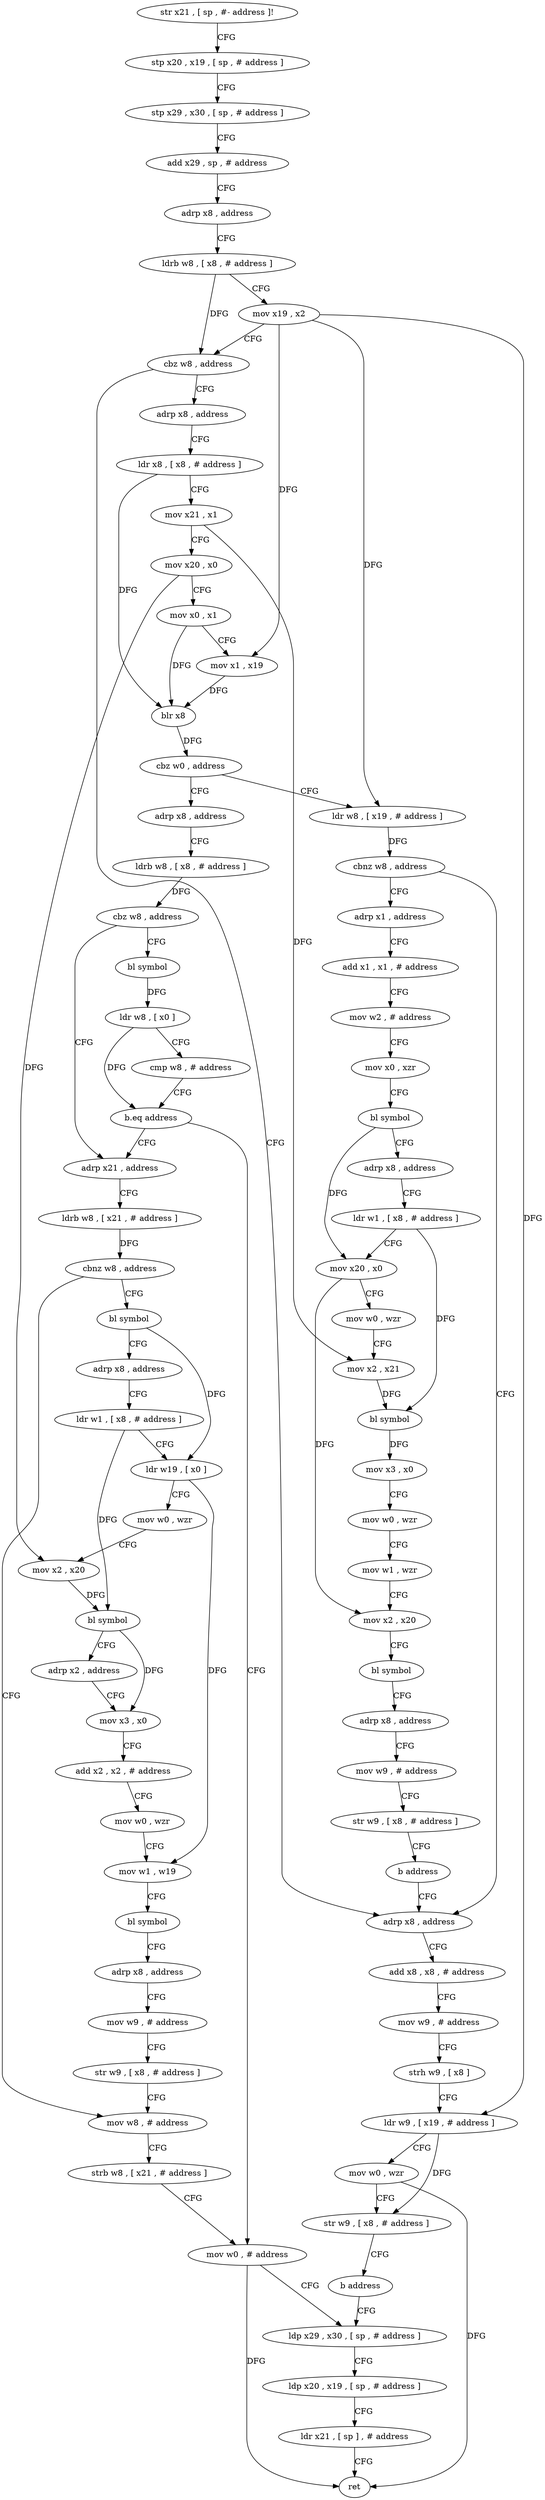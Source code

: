 digraph "func" {
"4230136" [label = "str x21 , [ sp , #- address ]!" ]
"4230140" [label = "stp x20 , x19 , [ sp , # address ]" ]
"4230144" [label = "stp x29 , x30 , [ sp , # address ]" ]
"4230148" [label = "add x29 , sp , # address" ]
"4230152" [label = "adrp x8 , address" ]
"4230156" [label = "ldrb w8 , [ x8 , # address ]" ]
"4230160" [label = "mov x19 , x2" ]
"4230164" [label = "cbz w8 , address" ]
"4230200" [label = "adrp x8 , address" ]
"4230168" [label = "adrp x8 , address" ]
"4230204" [label = "ldr x8 , [ x8 , # address ]" ]
"4230208" [label = "mov x21 , x1" ]
"4230212" [label = "mov x20 , x0" ]
"4230216" [label = "mov x0 , x1" ]
"4230220" [label = "mov x1 , x19" ]
"4230224" [label = "blr x8" ]
"4230228" [label = "cbz w0 , address" ]
"4230364" [label = "ldr w8 , [ x19 , # address ]" ]
"4230232" [label = "adrp x8 , address" ]
"4230172" [label = "add x8 , x8 , # address" ]
"4230176" [label = "mov w9 , # address" ]
"4230180" [label = "strh w9 , [ x8 ]" ]
"4230184" [label = "ldr w9 , [ x19 , # address ]" ]
"4230188" [label = "mov w0 , wzr" ]
"4230192" [label = "str w9 , [ x8 , # address ]" ]
"4230196" [label = "b address" ]
"4230348" [label = "ldp x29 , x30 , [ sp , # address ]" ]
"4230368" [label = "cbnz w8 , address" ]
"4230372" [label = "adrp x1 , address" ]
"4230236" [label = "ldrb w8 , [ x8 , # address ]" ]
"4230240" [label = "cbz w8 , address" ]
"4230260" [label = "adrp x21 , address" ]
"4230244" [label = "bl symbol" ]
"4230352" [label = "ldp x20 , x19 , [ sp , # address ]" ]
"4230356" [label = "ldr x21 , [ sp ] , # address" ]
"4230360" [label = "ret" ]
"4230376" [label = "add x1 , x1 , # address" ]
"4230380" [label = "mov w2 , # address" ]
"4230384" [label = "mov x0 , xzr" ]
"4230388" [label = "bl symbol" ]
"4230392" [label = "adrp x8 , address" ]
"4230396" [label = "ldr w1 , [ x8 , # address ]" ]
"4230400" [label = "mov x20 , x0" ]
"4230404" [label = "mov w0 , wzr" ]
"4230408" [label = "mov x2 , x21" ]
"4230412" [label = "bl symbol" ]
"4230416" [label = "mov x3 , x0" ]
"4230420" [label = "mov w0 , wzr" ]
"4230424" [label = "mov w1 , wzr" ]
"4230428" [label = "mov x2 , x20" ]
"4230432" [label = "bl symbol" ]
"4230436" [label = "adrp x8 , address" ]
"4230440" [label = "mov w9 , # address" ]
"4230444" [label = "str w9 , [ x8 , # address ]" ]
"4230448" [label = "b address" ]
"4230264" [label = "ldrb w8 , [ x21 , # address ]" ]
"4230268" [label = "cbnz w8 , address" ]
"4230336" [label = "mov w8 , # address" ]
"4230272" [label = "bl symbol" ]
"4230248" [label = "ldr w8 , [ x0 ]" ]
"4230252" [label = "cmp w8 , # address" ]
"4230256" [label = "b.eq address" ]
"4230344" [label = "mov w0 , # address" ]
"4230340" [label = "strb w8 , [ x21 , # address ]" ]
"4230276" [label = "adrp x8 , address" ]
"4230280" [label = "ldr w1 , [ x8 , # address ]" ]
"4230284" [label = "ldr w19 , [ x0 ]" ]
"4230288" [label = "mov w0 , wzr" ]
"4230292" [label = "mov x2 , x20" ]
"4230296" [label = "bl symbol" ]
"4230300" [label = "adrp x2 , address" ]
"4230304" [label = "mov x3 , x0" ]
"4230308" [label = "add x2 , x2 , # address" ]
"4230312" [label = "mov w0 , wzr" ]
"4230316" [label = "mov w1 , w19" ]
"4230320" [label = "bl symbol" ]
"4230324" [label = "adrp x8 , address" ]
"4230328" [label = "mov w9 , # address" ]
"4230332" [label = "str w9 , [ x8 , # address ]" ]
"4230136" -> "4230140" [ label = "CFG" ]
"4230140" -> "4230144" [ label = "CFG" ]
"4230144" -> "4230148" [ label = "CFG" ]
"4230148" -> "4230152" [ label = "CFG" ]
"4230152" -> "4230156" [ label = "CFG" ]
"4230156" -> "4230160" [ label = "CFG" ]
"4230156" -> "4230164" [ label = "DFG" ]
"4230160" -> "4230164" [ label = "CFG" ]
"4230160" -> "4230220" [ label = "DFG" ]
"4230160" -> "4230184" [ label = "DFG" ]
"4230160" -> "4230364" [ label = "DFG" ]
"4230164" -> "4230200" [ label = "CFG" ]
"4230164" -> "4230168" [ label = "CFG" ]
"4230200" -> "4230204" [ label = "CFG" ]
"4230168" -> "4230172" [ label = "CFG" ]
"4230204" -> "4230208" [ label = "CFG" ]
"4230204" -> "4230224" [ label = "DFG" ]
"4230208" -> "4230212" [ label = "CFG" ]
"4230208" -> "4230408" [ label = "DFG" ]
"4230212" -> "4230216" [ label = "CFG" ]
"4230212" -> "4230292" [ label = "DFG" ]
"4230216" -> "4230220" [ label = "CFG" ]
"4230216" -> "4230224" [ label = "DFG" ]
"4230220" -> "4230224" [ label = "DFG" ]
"4230224" -> "4230228" [ label = "DFG" ]
"4230228" -> "4230364" [ label = "CFG" ]
"4230228" -> "4230232" [ label = "CFG" ]
"4230364" -> "4230368" [ label = "DFG" ]
"4230232" -> "4230236" [ label = "CFG" ]
"4230172" -> "4230176" [ label = "CFG" ]
"4230176" -> "4230180" [ label = "CFG" ]
"4230180" -> "4230184" [ label = "CFG" ]
"4230184" -> "4230188" [ label = "CFG" ]
"4230184" -> "4230192" [ label = "DFG" ]
"4230188" -> "4230192" [ label = "CFG" ]
"4230188" -> "4230360" [ label = "DFG" ]
"4230192" -> "4230196" [ label = "CFG" ]
"4230196" -> "4230348" [ label = "CFG" ]
"4230348" -> "4230352" [ label = "CFG" ]
"4230368" -> "4230168" [ label = "CFG" ]
"4230368" -> "4230372" [ label = "CFG" ]
"4230372" -> "4230376" [ label = "CFG" ]
"4230236" -> "4230240" [ label = "DFG" ]
"4230240" -> "4230260" [ label = "CFG" ]
"4230240" -> "4230244" [ label = "CFG" ]
"4230260" -> "4230264" [ label = "CFG" ]
"4230244" -> "4230248" [ label = "DFG" ]
"4230352" -> "4230356" [ label = "CFG" ]
"4230356" -> "4230360" [ label = "CFG" ]
"4230376" -> "4230380" [ label = "CFG" ]
"4230380" -> "4230384" [ label = "CFG" ]
"4230384" -> "4230388" [ label = "CFG" ]
"4230388" -> "4230392" [ label = "CFG" ]
"4230388" -> "4230400" [ label = "DFG" ]
"4230392" -> "4230396" [ label = "CFG" ]
"4230396" -> "4230400" [ label = "CFG" ]
"4230396" -> "4230412" [ label = "DFG" ]
"4230400" -> "4230404" [ label = "CFG" ]
"4230400" -> "4230428" [ label = "DFG" ]
"4230404" -> "4230408" [ label = "CFG" ]
"4230408" -> "4230412" [ label = "DFG" ]
"4230412" -> "4230416" [ label = "DFG" ]
"4230416" -> "4230420" [ label = "CFG" ]
"4230420" -> "4230424" [ label = "CFG" ]
"4230424" -> "4230428" [ label = "CFG" ]
"4230428" -> "4230432" [ label = "CFG" ]
"4230432" -> "4230436" [ label = "CFG" ]
"4230436" -> "4230440" [ label = "CFG" ]
"4230440" -> "4230444" [ label = "CFG" ]
"4230444" -> "4230448" [ label = "CFG" ]
"4230448" -> "4230168" [ label = "CFG" ]
"4230264" -> "4230268" [ label = "DFG" ]
"4230268" -> "4230336" [ label = "CFG" ]
"4230268" -> "4230272" [ label = "CFG" ]
"4230336" -> "4230340" [ label = "CFG" ]
"4230272" -> "4230276" [ label = "CFG" ]
"4230272" -> "4230284" [ label = "DFG" ]
"4230248" -> "4230252" [ label = "CFG" ]
"4230248" -> "4230256" [ label = "DFG" ]
"4230252" -> "4230256" [ label = "CFG" ]
"4230256" -> "4230344" [ label = "CFG" ]
"4230256" -> "4230260" [ label = "CFG" ]
"4230344" -> "4230348" [ label = "CFG" ]
"4230344" -> "4230360" [ label = "DFG" ]
"4230340" -> "4230344" [ label = "CFG" ]
"4230276" -> "4230280" [ label = "CFG" ]
"4230280" -> "4230284" [ label = "CFG" ]
"4230280" -> "4230296" [ label = "DFG" ]
"4230284" -> "4230288" [ label = "CFG" ]
"4230284" -> "4230316" [ label = "DFG" ]
"4230288" -> "4230292" [ label = "CFG" ]
"4230292" -> "4230296" [ label = "DFG" ]
"4230296" -> "4230300" [ label = "CFG" ]
"4230296" -> "4230304" [ label = "DFG" ]
"4230300" -> "4230304" [ label = "CFG" ]
"4230304" -> "4230308" [ label = "CFG" ]
"4230308" -> "4230312" [ label = "CFG" ]
"4230312" -> "4230316" [ label = "CFG" ]
"4230316" -> "4230320" [ label = "CFG" ]
"4230320" -> "4230324" [ label = "CFG" ]
"4230324" -> "4230328" [ label = "CFG" ]
"4230328" -> "4230332" [ label = "CFG" ]
"4230332" -> "4230336" [ label = "CFG" ]
}
